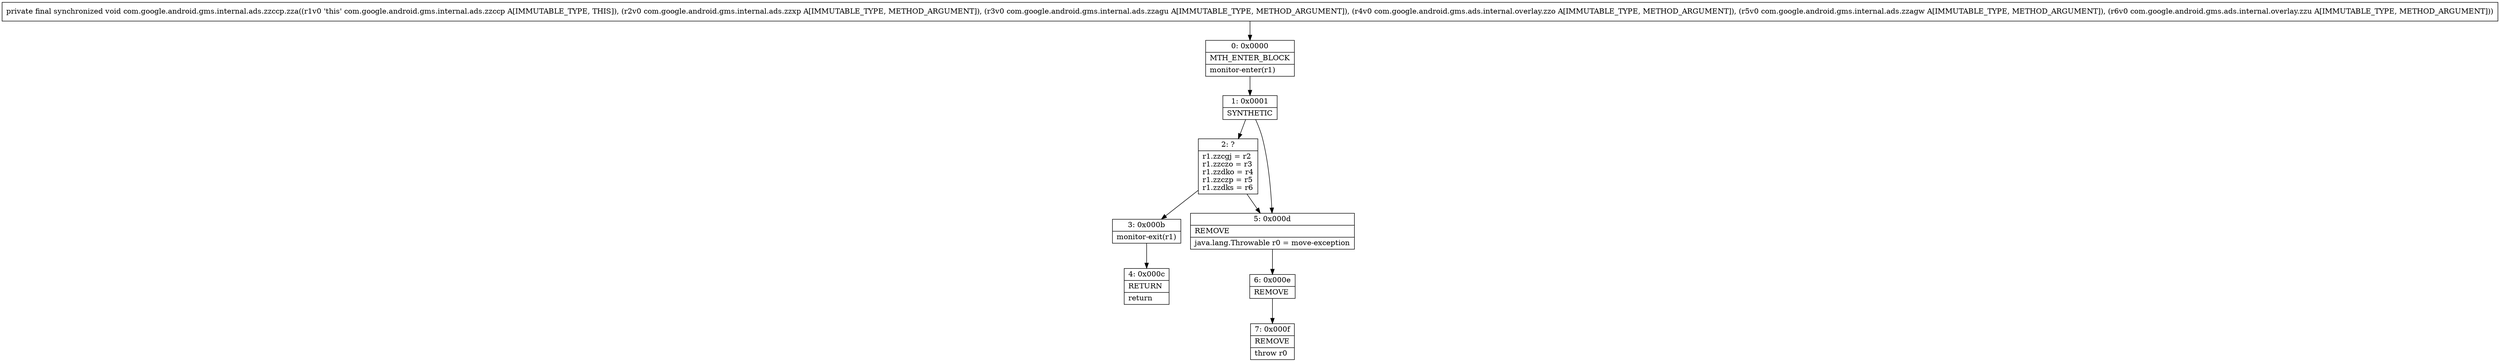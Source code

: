 digraph "CFG forcom.google.android.gms.internal.ads.zzccp.zza(Lcom\/google\/android\/gms\/internal\/ads\/zzxp;Lcom\/google\/android\/gms\/internal\/ads\/zzagu;Lcom\/google\/android\/gms\/ads\/internal\/overlay\/zzo;Lcom\/google\/android\/gms\/internal\/ads\/zzagw;Lcom\/google\/android\/gms\/ads\/internal\/overlay\/zzu;)V" {
Node_0 [shape=record,label="{0\:\ 0x0000|MTH_ENTER_BLOCK\l|monitor\-enter(r1)\l}"];
Node_1 [shape=record,label="{1\:\ 0x0001|SYNTHETIC\l}"];
Node_2 [shape=record,label="{2\:\ ?|r1.zzcgj = r2\lr1.zzczo = r3\lr1.zzdko = r4\lr1.zzczp = r5\lr1.zzdks = r6\l}"];
Node_3 [shape=record,label="{3\:\ 0x000b|monitor\-exit(r1)\l}"];
Node_4 [shape=record,label="{4\:\ 0x000c|RETURN\l|return\l}"];
Node_5 [shape=record,label="{5\:\ 0x000d|REMOVE\l|java.lang.Throwable r0 = move\-exception\l}"];
Node_6 [shape=record,label="{6\:\ 0x000e|REMOVE\l}"];
Node_7 [shape=record,label="{7\:\ 0x000f|REMOVE\l|throw r0\l}"];
MethodNode[shape=record,label="{private final synchronized void com.google.android.gms.internal.ads.zzccp.zza((r1v0 'this' com.google.android.gms.internal.ads.zzccp A[IMMUTABLE_TYPE, THIS]), (r2v0 com.google.android.gms.internal.ads.zzxp A[IMMUTABLE_TYPE, METHOD_ARGUMENT]), (r3v0 com.google.android.gms.internal.ads.zzagu A[IMMUTABLE_TYPE, METHOD_ARGUMENT]), (r4v0 com.google.android.gms.ads.internal.overlay.zzo A[IMMUTABLE_TYPE, METHOD_ARGUMENT]), (r5v0 com.google.android.gms.internal.ads.zzagw A[IMMUTABLE_TYPE, METHOD_ARGUMENT]), (r6v0 com.google.android.gms.ads.internal.overlay.zzu A[IMMUTABLE_TYPE, METHOD_ARGUMENT])) }"];
MethodNode -> Node_0;
Node_0 -> Node_1;
Node_1 -> Node_2;
Node_1 -> Node_5;
Node_2 -> Node_3;
Node_2 -> Node_5;
Node_3 -> Node_4;
Node_5 -> Node_6;
Node_6 -> Node_7;
}

